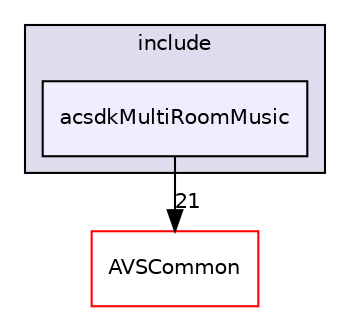digraph "/workplace/avs-device-sdk/capabilities/MultiRoomMusic/acsdkMultiRoomMusic/include/acsdkMultiRoomMusic" {
  compound=true
  node [ fontsize="10", fontname="Helvetica"];
  edge [ labelfontsize="10", labelfontname="Helvetica"];
  subgraph clusterdir_5e5533a94be94db747dd733f9f54281b {
    graph [ bgcolor="#ddddee", pencolor="black", label="include" fontname="Helvetica", fontsize="10", URL="dir_5e5533a94be94db747dd733f9f54281b.html"]
  dir_243381b1d11579d3bdad05137bbb605c [shape=box, label="acsdkMultiRoomMusic", style="filled", fillcolor="#eeeeff", pencolor="black", URL="dir_243381b1d11579d3bdad05137bbb605c.html"];
  }
  dir_13e65effb2bde530b17b3d5eefcd0266 [shape=box label="AVSCommon" fillcolor="white" style="filled" color="red" URL="dir_13e65effb2bde530b17b3d5eefcd0266.html"];
  dir_243381b1d11579d3bdad05137bbb605c->dir_13e65effb2bde530b17b3d5eefcd0266 [headlabel="21", labeldistance=1.5 headhref="dir_000340_000017.html"];
}
